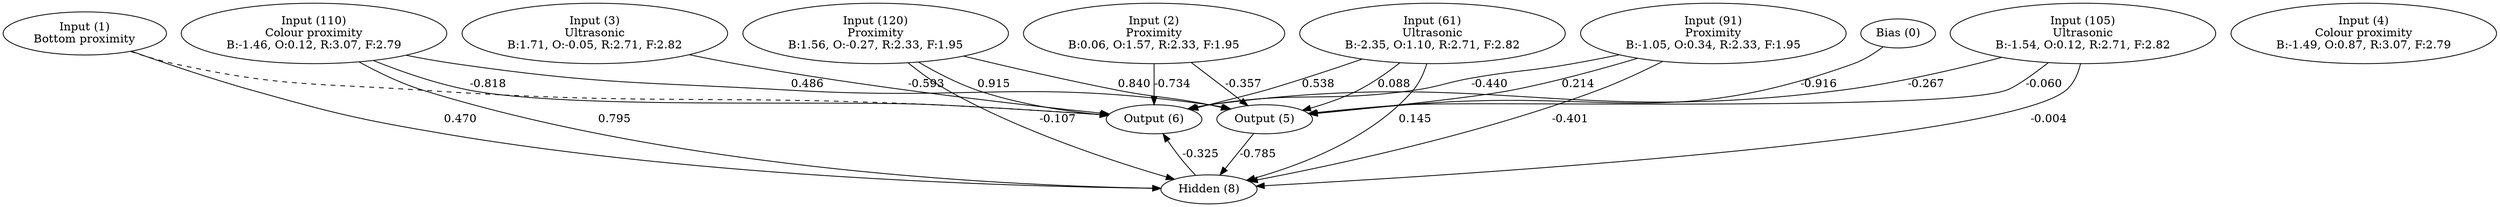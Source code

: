 digraph G {
  0 [ label="Bias (0)" ];
  1 [ label="Input (1)\nBottom proximity" ];
  2 [ label="Input (2)\nProximity\nB:0.06, O:1.57, R:2.33, F:1.95" ];
  3 [ label="Input (3)\nUltrasonic\nB:1.71, O:-0.05, R:2.71, F:2.82" ];
  4 [ label="Input (4)\nColour proximity\nB:-1.49, O:0.87, R:3.07, F:2.79" ];
  61 [ label="Input (61)\nUltrasonic\nB:-2.35, O:1.10, R:2.71, F:2.82" ];
  91 [ label="Input (91)\nProximity\nB:-1.05, O:0.34, R:2.33, F:1.95" ];
  105 [ label="Input (105)\nUltrasonic\nB:-1.54, O:0.12, R:2.71, F:2.82" ];
  110 [ label="Input (110)\nColour proximity\nB:-1.46, O:0.12, R:3.07, F:2.79" ];
  120 [ label="Input (120)\nProximity\nB:1.56, O:-0.27, R:2.33, F:1.95" ];
  5 [ label="Output (5)" ];
  6 [ label="Output (6)" ];
  8 [ label="Hidden (8)" ];
  { rank=same 0 1 2 3 4 61 91 105 110 120 }
  { rank=same 5 6 }
  0 -> 5 [ label="-0.916" ];
  1 -> 6 [ style="dashed" ];
  2 -> 5 [ label="-0.357" ];
  2 -> 6 [ label="-0.734" ];
  3 -> 6 [ label="-0.593" ];
  1 -> 8 [ label="0.470" ];
  8 -> 6 [ label="-0.325" ];
  61 -> 5 [ label="0.088" ];
  61 -> 6 [ label="0.538" ];
  61 -> 8 [ label="0.145" ];
  91 -> 5 [ label="0.214" ];
  91 -> 6 [ label="-0.440" ];
  91 -> 8 [ label="-0.401" ];
  5 -> 8 [ label="-0.785" ];
  105 -> 5 [ label="-0.060" ];
  105 -> 6 [ label="-0.267" ];
  105 -> 8 [ label="-0.004" ];
  110 -> 5 [ label="0.486" ];
  110 -> 6 [ label="-0.818" ];
  110 -> 8 [ label="0.795" ];
  120 -> 5 [ label="0.840" ];
  120 -> 6 [ label="0.915" ];
  120 -> 8 [ label="-0.107" ];
}
